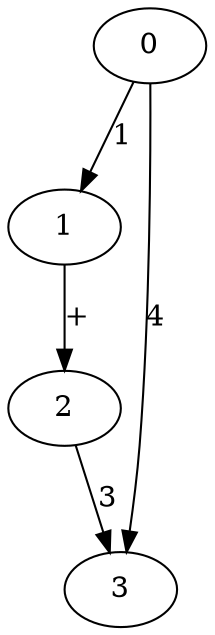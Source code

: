 digraph g
{
0;1;2;3;
0 -> 1 [label="1"]
1 -> 2 [label="+"]
2 -> 3 [label="3"]
0 -> 3 [label="4"]
}
